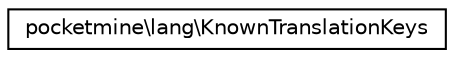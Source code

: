 digraph "Graphical Class Hierarchy"
{
 // INTERACTIVE_SVG=YES
 // LATEX_PDF_SIZE
  edge [fontname="Helvetica",fontsize="10",labelfontname="Helvetica",labelfontsize="10"];
  node [fontname="Helvetica",fontsize="10",shape=record];
  rankdir="LR";
  Node0 [label="pocketmine\\lang\\KnownTranslationKeys",height=0.2,width=0.4,color="black", fillcolor="white", style="filled",URL="$d7/d8e/classpocketmine_1_1lang_1_1_known_translation_keys.html",tooltip=" "];
}
